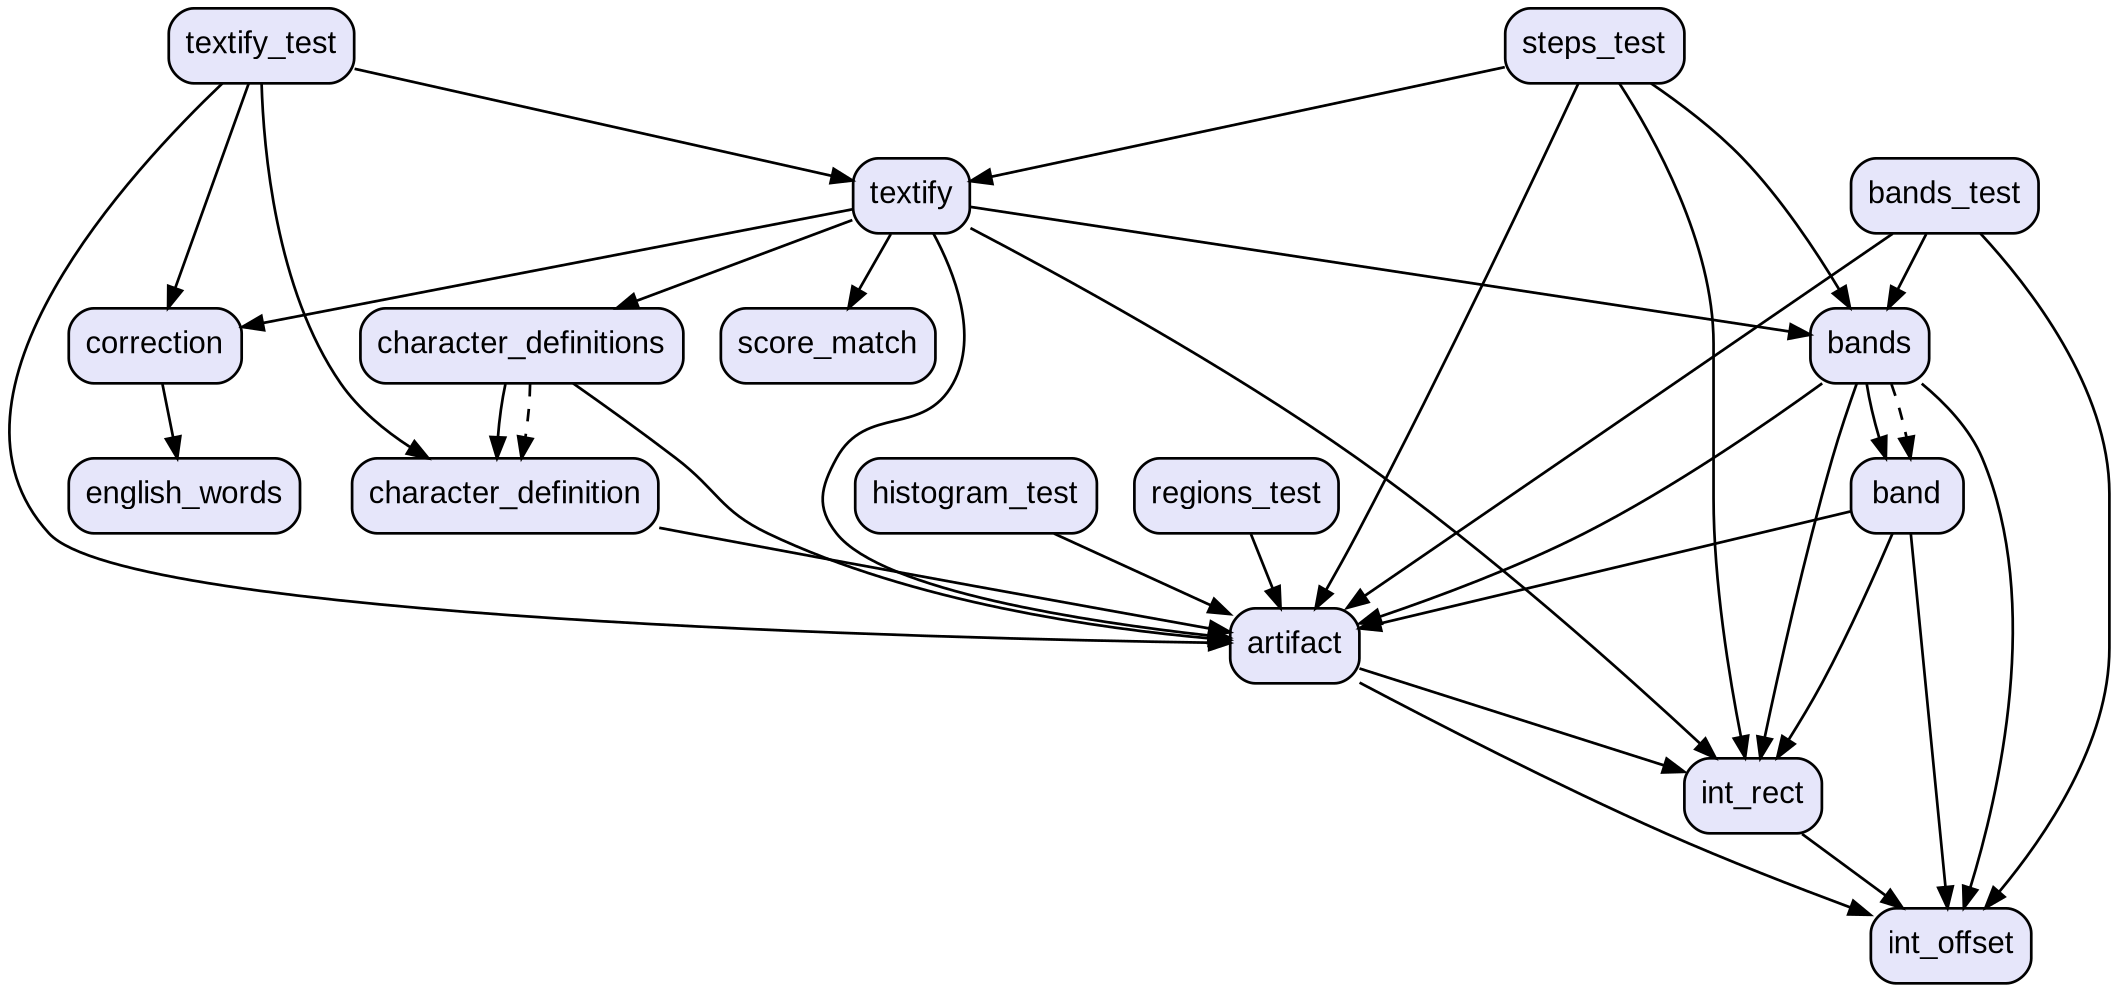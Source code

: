 digraph "" {
  graph [style=rounded fontname="Arial Black" fontsize=13 penwidth=2.6];
  node [shape=rect style="filled,rounded" fontname=Arial fontsize=15 fillcolor=Lavender penwidth=1.3];
  edge [penwidth=1.3];
  "/test/textify_test.dart" [label="textify_test"];
  "/test/bands_test.dart" [label="bands_test"];
  "/test/histogram_test.dart" [label="histogram_test"];
  "/test/regions_test.dart" [label="regions_test"];
  "/test/steps_test.dart" [label="steps_test"];
  "/lib/band.dart" [label="band"];
  "/lib/artifact.dart" [label="artifact"];
  "/lib/score_match.dart" [label="score_match"];
  "/lib/character_definition.dart" [label="character_definition"];
  "/lib/int_rect.dart" [label="int_rect"];
  "/lib/textify.dart" [label="textify"];
  "/lib/character_definitions.dart" [label="character_definitions"];
  "/lib/correction.dart" [label="correction"];
  "/lib/english_words.dart" [label="english_words"];
  "/lib/int_offset.dart" [label="int_offset"];
  "/lib/bands.dart" [label="bands"];
  "/test/textify_test.dart" -> "/lib/artifact.dart";
  "/test/textify_test.dart" -> "/lib/character_definition.dart";
  "/test/textify_test.dart" -> "/lib/correction.dart";
  "/test/textify_test.dart" -> "/lib/textify.dart";
  "/test/bands_test.dart" -> "/lib/artifact.dart";
  "/test/bands_test.dart" -> "/lib/bands.dart";
  "/test/bands_test.dart" -> "/lib/int_offset.dart";
  "/test/histogram_test.dart" -> "/lib/artifact.dart";
  "/test/regions_test.dart" -> "/lib/artifact.dart";
  "/test/steps_test.dart" -> "/lib/artifact.dart";
  "/test/steps_test.dart" -> "/lib/bands.dart";
  "/test/steps_test.dart" -> "/lib/int_rect.dart";
  "/test/steps_test.dart" -> "/lib/textify.dart";
  "/lib/band.dart" -> "/lib/artifact.dart";
  "/lib/band.dart" -> "/lib/int_offset.dart";
  "/lib/band.dart" -> "/lib/int_rect.dart";
  "/lib/artifact.dart" -> "/lib/int_offset.dart";
  "/lib/artifact.dart" -> "/lib/int_rect.dart";
  "/lib/character_definition.dart" -> "/lib/artifact.dart";
  "/lib/int_rect.dart" -> "/lib/int_offset.dart";
  "/lib/textify.dart" -> "/lib/artifact.dart";
  "/lib/textify.dart" -> "/lib/bands.dart";
  "/lib/textify.dart" -> "/lib/character_definitions.dart";
  "/lib/textify.dart" -> "/lib/correction.dart";
  "/lib/textify.dart" -> "/lib/int_rect.dart";
  "/lib/textify.dart" -> "/lib/score_match.dart";
  "/lib/character_definitions.dart" -> "/lib/artifact.dart";
  "/lib/character_definitions.dart" -> "/lib/character_definition.dart";
  "/lib/character_definitions.dart" -> "/lib/character_definition.dart" [style=dashed];
  "/lib/correction.dart" -> "/lib/english_words.dart";
  "/lib/bands.dart" -> "/lib/artifact.dart";
  "/lib/bands.dart" -> "/lib/band.dart";
  "/lib/bands.dart" -> "/lib/int_offset.dart";
  "/lib/bands.dart" -> "/lib/int_rect.dart";
  "/lib/bands.dart" -> "/lib/band.dart" [style=dashed];
}

